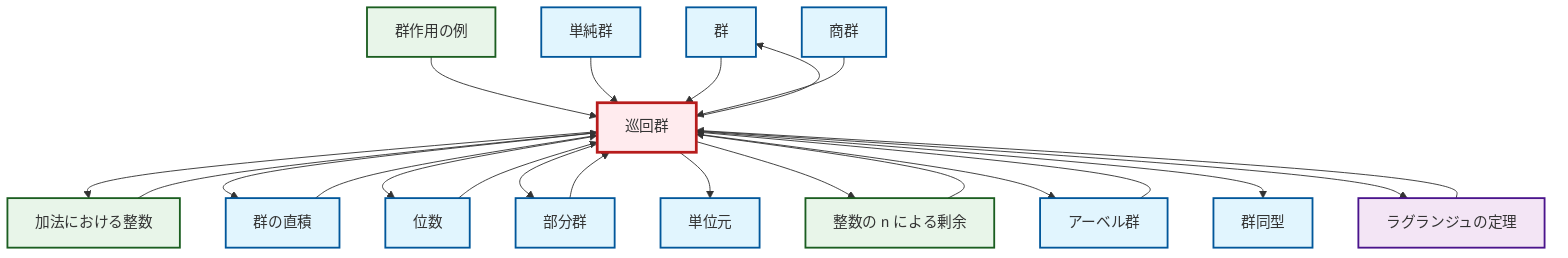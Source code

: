 graph TD
    classDef definition fill:#e1f5fe,stroke:#01579b,stroke-width:2px
    classDef theorem fill:#f3e5f5,stroke:#4a148c,stroke-width:2px
    classDef axiom fill:#fff3e0,stroke:#e65100,stroke-width:2px
    classDef example fill:#e8f5e9,stroke:#1b5e20,stroke-width:2px
    classDef current fill:#ffebee,stroke:#b71c1c,stroke-width:3px
    def-group["群"]:::definition
    def-cyclic-group["巡回群"]:::definition
    def-abelian-group["アーベル群"]:::definition
    def-quotient-group["商群"]:::definition
    ex-quotient-integers-mod-n["整数の n による剰余"]:::example
    ex-group-action-examples["群作用の例"]:::example
    def-isomorphism["群同型"]:::definition
    def-direct-product["群の直積"]:::definition
    def-simple-group["単純群"]:::definition
    def-order["位数"]:::definition
    thm-lagrange["ラグランジュの定理"]:::theorem
    ex-integers-addition["加法における整数"]:::example
    def-identity-element["単位元"]:::definition
    def-subgroup["部分群"]:::definition
    ex-group-action-examples --> def-cyclic-group
    def-cyclic-group --> ex-integers-addition
    def-cyclic-group --> def-direct-product
    def-simple-group --> def-cyclic-group
    ex-quotient-integers-mod-n --> def-cyclic-group
    def-abelian-group --> def-cyclic-group
    thm-lagrange --> def-cyclic-group
    def-cyclic-group --> def-order
    def-cyclic-group --> def-group
    def-group --> def-cyclic-group
    def-cyclic-group --> def-subgroup
    def-direct-product --> def-cyclic-group
    ex-integers-addition --> def-cyclic-group
    def-cyclic-group --> def-identity-element
    def-order --> def-cyclic-group
    def-cyclic-group --> ex-quotient-integers-mod-n
    def-subgroup --> def-cyclic-group
    def-cyclic-group --> def-abelian-group
    def-cyclic-group --> def-isomorphism
    def-quotient-group --> def-cyclic-group
    def-cyclic-group --> thm-lagrange
    class def-cyclic-group current
